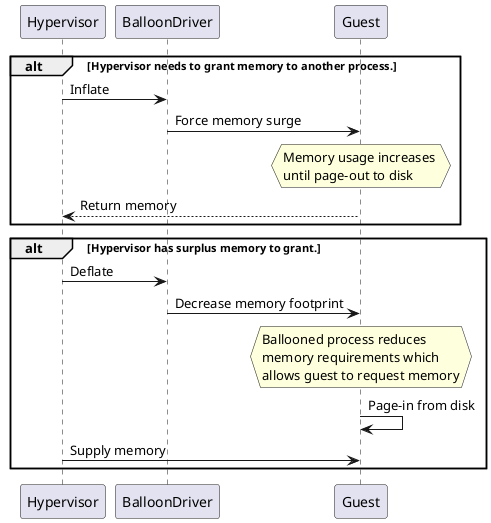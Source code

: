 @startuml

alt Hypervisor needs to grant memory to another process.
    Hypervisor -> BalloonDriver: Inflate
    BalloonDriver -> Guest: Force memory surge
    hnote over Guest: Memory usage increases \nuntil page-out to disk
    Guest --> Hypervisor: Return memory
end
alt Hypervisor has surplus memory to grant.
    Hypervisor -> BalloonDriver: Deflate
    BalloonDriver -> Guest: Decrease memory footprint
    hnote over Guest: Ballooned process reduces\nmemory requirements which\nallows guest to request memory
    Guest -> Guest: Page-in from disk
    Hypervisor -> Guest: Supply memory
end

@enduml